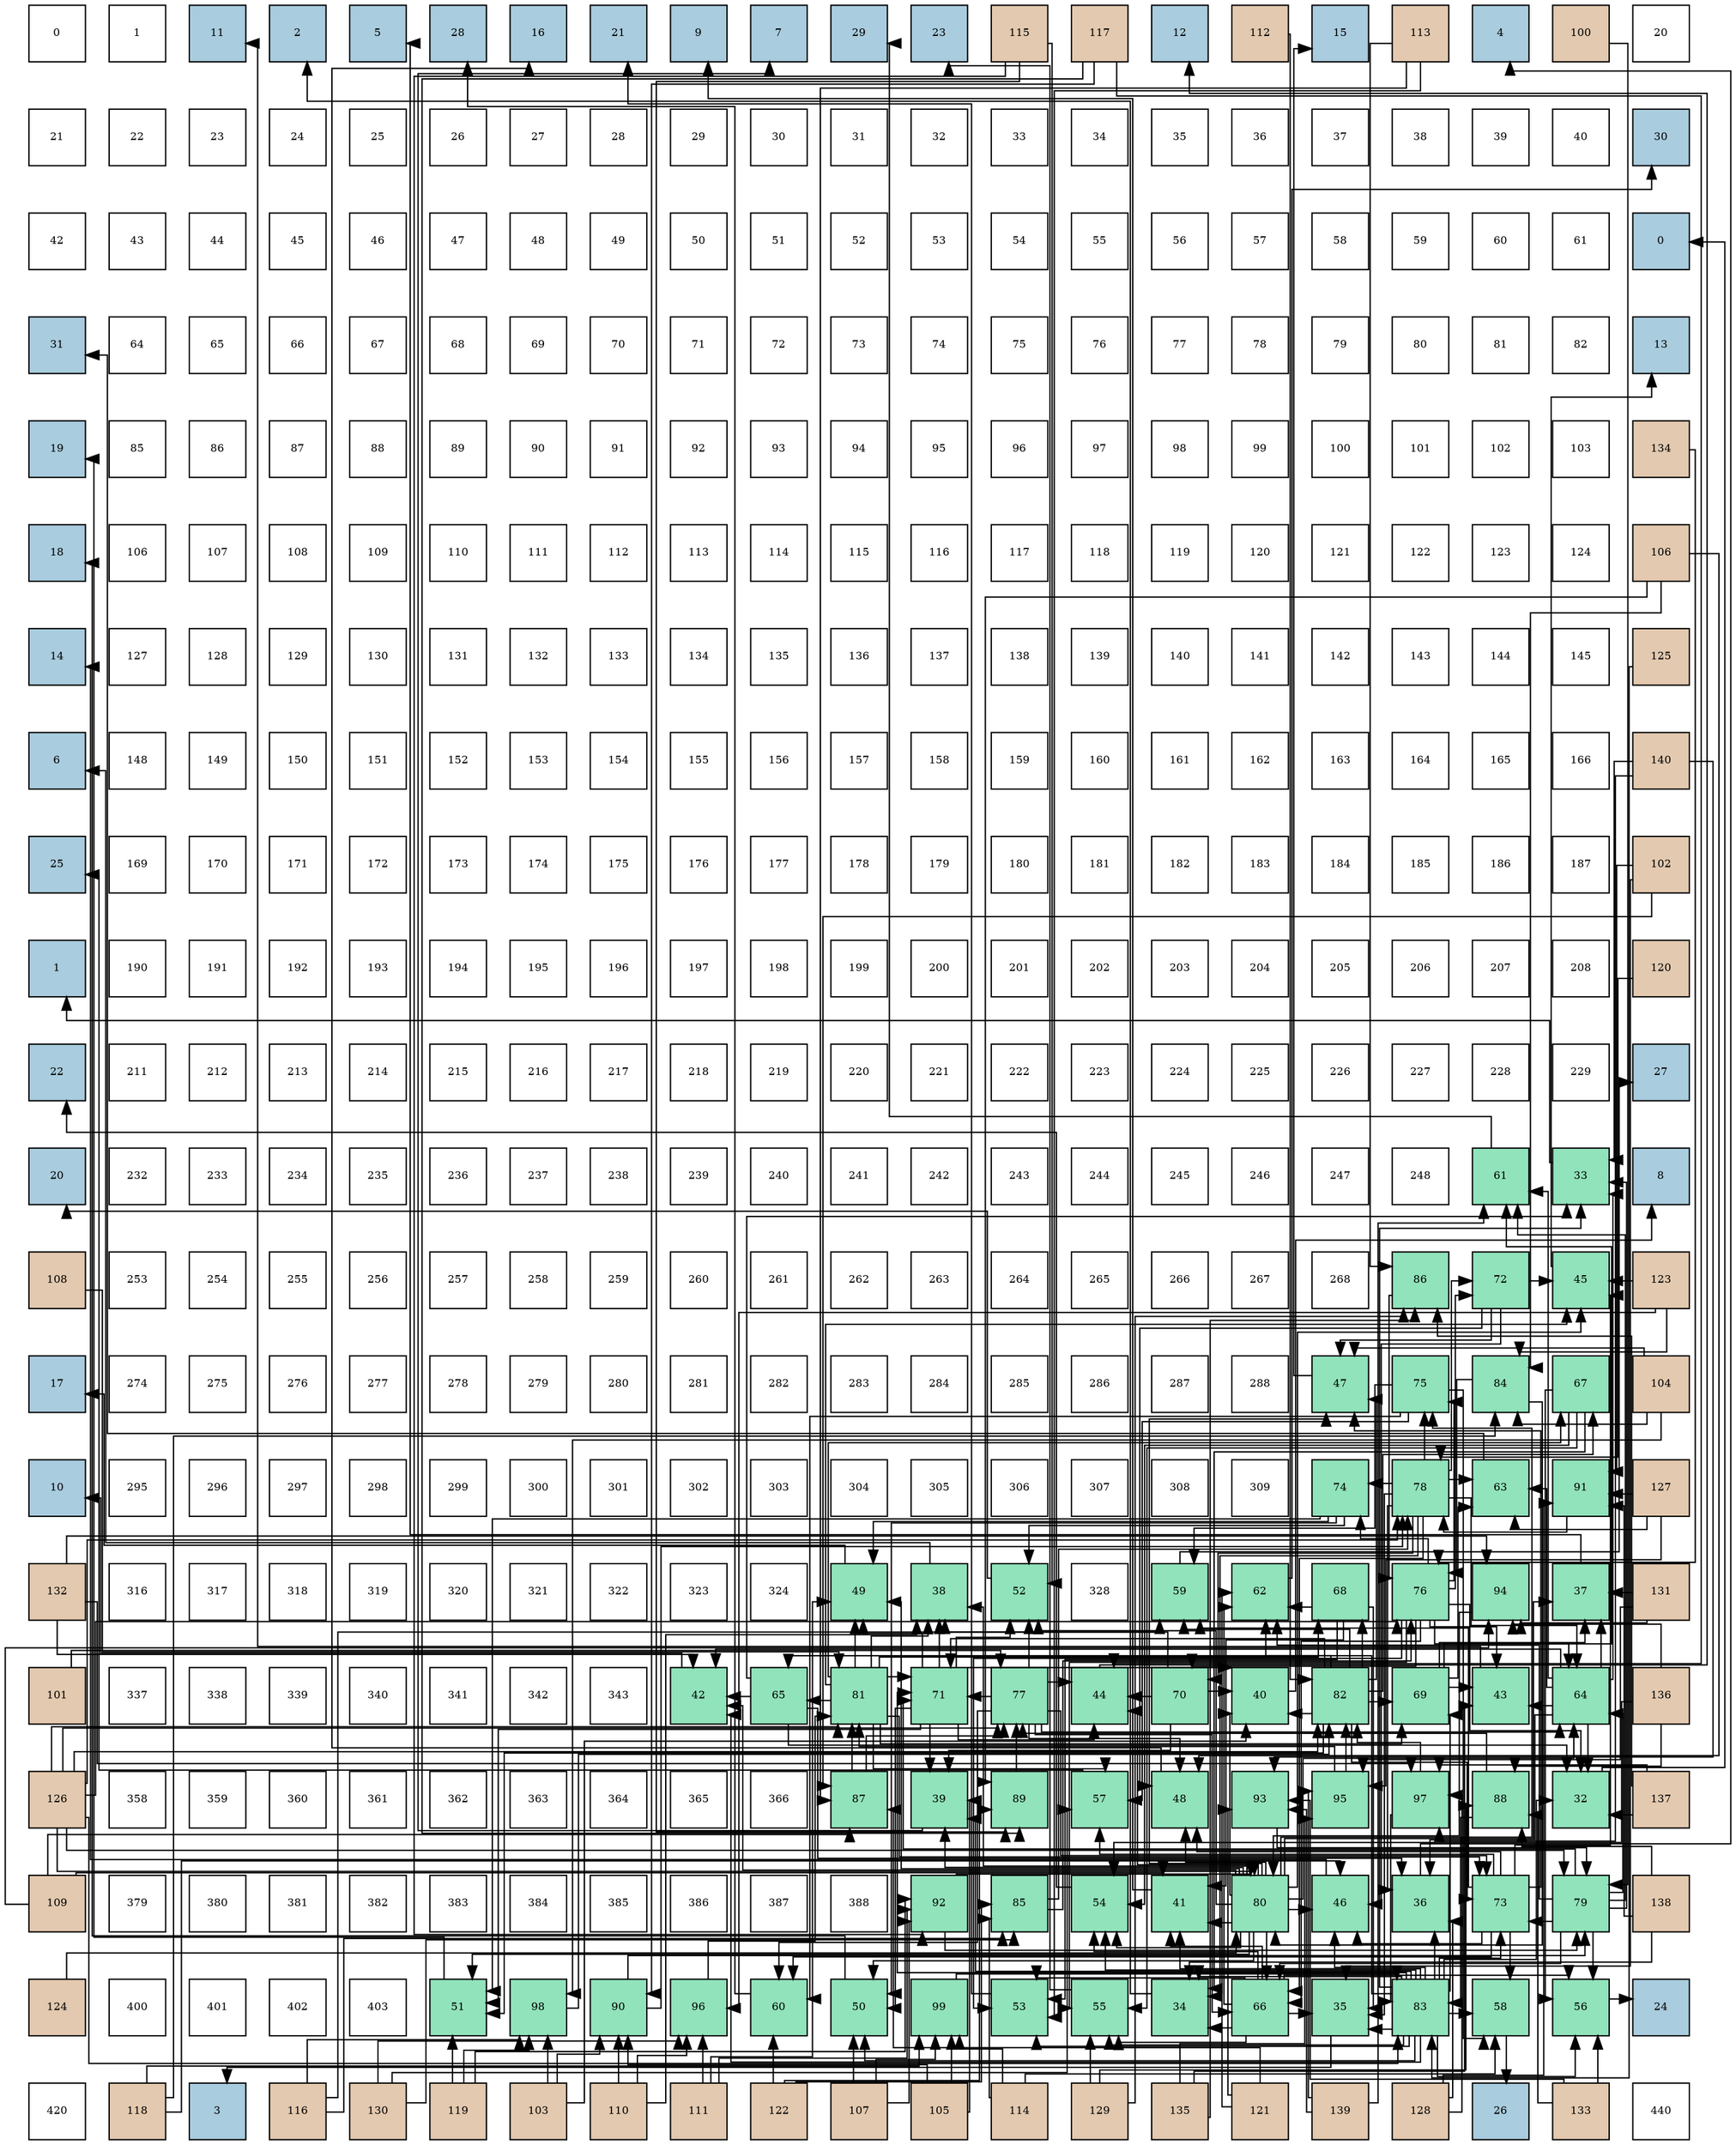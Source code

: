 digraph layout{
 rankdir=TB;
 splines=ortho;
 node [style=filled shape=square fixedsize=true width=0.6];
0[label="0", fontsize=8, fillcolor="#ffffff"];
1[label="1", fontsize=8, fillcolor="#ffffff"];
2[label="11", fontsize=8, fillcolor="#a9ccde"];
3[label="2", fontsize=8, fillcolor="#a9ccde"];
4[label="5", fontsize=8, fillcolor="#a9ccde"];
5[label="28", fontsize=8, fillcolor="#a9ccde"];
6[label="16", fontsize=8, fillcolor="#a9ccde"];
7[label="21", fontsize=8, fillcolor="#a9ccde"];
8[label="9", fontsize=8, fillcolor="#a9ccde"];
9[label="7", fontsize=8, fillcolor="#a9ccde"];
10[label="29", fontsize=8, fillcolor="#a9ccde"];
11[label="23", fontsize=8, fillcolor="#a9ccde"];
12[label="115", fontsize=8, fillcolor="#e3c9af"];
13[label="117", fontsize=8, fillcolor="#e3c9af"];
14[label="12", fontsize=8, fillcolor="#a9ccde"];
15[label="112", fontsize=8, fillcolor="#e3c9af"];
16[label="15", fontsize=8, fillcolor="#a9ccde"];
17[label="113", fontsize=8, fillcolor="#e3c9af"];
18[label="4", fontsize=8, fillcolor="#a9ccde"];
19[label="100", fontsize=8, fillcolor="#e3c9af"];
20[label="20", fontsize=8, fillcolor="#ffffff"];
21[label="21", fontsize=8, fillcolor="#ffffff"];
22[label="22", fontsize=8, fillcolor="#ffffff"];
23[label="23", fontsize=8, fillcolor="#ffffff"];
24[label="24", fontsize=8, fillcolor="#ffffff"];
25[label="25", fontsize=8, fillcolor="#ffffff"];
26[label="26", fontsize=8, fillcolor="#ffffff"];
27[label="27", fontsize=8, fillcolor="#ffffff"];
28[label="28", fontsize=8, fillcolor="#ffffff"];
29[label="29", fontsize=8, fillcolor="#ffffff"];
30[label="30", fontsize=8, fillcolor="#ffffff"];
31[label="31", fontsize=8, fillcolor="#ffffff"];
32[label="32", fontsize=8, fillcolor="#ffffff"];
33[label="33", fontsize=8, fillcolor="#ffffff"];
34[label="34", fontsize=8, fillcolor="#ffffff"];
35[label="35", fontsize=8, fillcolor="#ffffff"];
36[label="36", fontsize=8, fillcolor="#ffffff"];
37[label="37", fontsize=8, fillcolor="#ffffff"];
38[label="38", fontsize=8, fillcolor="#ffffff"];
39[label="39", fontsize=8, fillcolor="#ffffff"];
40[label="40", fontsize=8, fillcolor="#ffffff"];
41[label="30", fontsize=8, fillcolor="#a9ccde"];
42[label="42", fontsize=8, fillcolor="#ffffff"];
43[label="43", fontsize=8, fillcolor="#ffffff"];
44[label="44", fontsize=8, fillcolor="#ffffff"];
45[label="45", fontsize=8, fillcolor="#ffffff"];
46[label="46", fontsize=8, fillcolor="#ffffff"];
47[label="47", fontsize=8, fillcolor="#ffffff"];
48[label="48", fontsize=8, fillcolor="#ffffff"];
49[label="49", fontsize=8, fillcolor="#ffffff"];
50[label="50", fontsize=8, fillcolor="#ffffff"];
51[label="51", fontsize=8, fillcolor="#ffffff"];
52[label="52", fontsize=8, fillcolor="#ffffff"];
53[label="53", fontsize=8, fillcolor="#ffffff"];
54[label="54", fontsize=8, fillcolor="#ffffff"];
55[label="55", fontsize=8, fillcolor="#ffffff"];
56[label="56", fontsize=8, fillcolor="#ffffff"];
57[label="57", fontsize=8, fillcolor="#ffffff"];
58[label="58", fontsize=8, fillcolor="#ffffff"];
59[label="59", fontsize=8, fillcolor="#ffffff"];
60[label="60", fontsize=8, fillcolor="#ffffff"];
61[label="61", fontsize=8, fillcolor="#ffffff"];
62[label="0", fontsize=8, fillcolor="#a9ccde"];
63[label="31", fontsize=8, fillcolor="#a9ccde"];
64[label="64", fontsize=8, fillcolor="#ffffff"];
65[label="65", fontsize=8, fillcolor="#ffffff"];
66[label="66", fontsize=8, fillcolor="#ffffff"];
67[label="67", fontsize=8, fillcolor="#ffffff"];
68[label="68", fontsize=8, fillcolor="#ffffff"];
69[label="69", fontsize=8, fillcolor="#ffffff"];
70[label="70", fontsize=8, fillcolor="#ffffff"];
71[label="71", fontsize=8, fillcolor="#ffffff"];
72[label="72", fontsize=8, fillcolor="#ffffff"];
73[label="73", fontsize=8, fillcolor="#ffffff"];
74[label="74", fontsize=8, fillcolor="#ffffff"];
75[label="75", fontsize=8, fillcolor="#ffffff"];
76[label="76", fontsize=8, fillcolor="#ffffff"];
77[label="77", fontsize=8, fillcolor="#ffffff"];
78[label="78", fontsize=8, fillcolor="#ffffff"];
79[label="79", fontsize=8, fillcolor="#ffffff"];
80[label="80", fontsize=8, fillcolor="#ffffff"];
81[label="81", fontsize=8, fillcolor="#ffffff"];
82[label="82", fontsize=8, fillcolor="#ffffff"];
83[label="13", fontsize=8, fillcolor="#a9ccde"];
84[label="19", fontsize=8, fillcolor="#a9ccde"];
85[label="85", fontsize=8, fillcolor="#ffffff"];
86[label="86", fontsize=8, fillcolor="#ffffff"];
87[label="87", fontsize=8, fillcolor="#ffffff"];
88[label="88", fontsize=8, fillcolor="#ffffff"];
89[label="89", fontsize=8, fillcolor="#ffffff"];
90[label="90", fontsize=8, fillcolor="#ffffff"];
91[label="91", fontsize=8, fillcolor="#ffffff"];
92[label="92", fontsize=8, fillcolor="#ffffff"];
93[label="93", fontsize=8, fillcolor="#ffffff"];
94[label="94", fontsize=8, fillcolor="#ffffff"];
95[label="95", fontsize=8, fillcolor="#ffffff"];
96[label="96", fontsize=8, fillcolor="#ffffff"];
97[label="97", fontsize=8, fillcolor="#ffffff"];
98[label="98", fontsize=8, fillcolor="#ffffff"];
99[label="99", fontsize=8, fillcolor="#ffffff"];
100[label="100", fontsize=8, fillcolor="#ffffff"];
101[label="101", fontsize=8, fillcolor="#ffffff"];
102[label="102", fontsize=8, fillcolor="#ffffff"];
103[label="103", fontsize=8, fillcolor="#ffffff"];
104[label="134", fontsize=8, fillcolor="#e3c9af"];
105[label="18", fontsize=8, fillcolor="#a9ccde"];
106[label="106", fontsize=8, fillcolor="#ffffff"];
107[label="107", fontsize=8, fillcolor="#ffffff"];
108[label="108", fontsize=8, fillcolor="#ffffff"];
109[label="109", fontsize=8, fillcolor="#ffffff"];
110[label="110", fontsize=8, fillcolor="#ffffff"];
111[label="111", fontsize=8, fillcolor="#ffffff"];
112[label="112", fontsize=8, fillcolor="#ffffff"];
113[label="113", fontsize=8, fillcolor="#ffffff"];
114[label="114", fontsize=8, fillcolor="#ffffff"];
115[label="115", fontsize=8, fillcolor="#ffffff"];
116[label="116", fontsize=8, fillcolor="#ffffff"];
117[label="117", fontsize=8, fillcolor="#ffffff"];
118[label="118", fontsize=8, fillcolor="#ffffff"];
119[label="119", fontsize=8, fillcolor="#ffffff"];
120[label="120", fontsize=8, fillcolor="#ffffff"];
121[label="121", fontsize=8, fillcolor="#ffffff"];
122[label="122", fontsize=8, fillcolor="#ffffff"];
123[label="123", fontsize=8, fillcolor="#ffffff"];
124[label="124", fontsize=8, fillcolor="#ffffff"];
125[label="106", fontsize=8, fillcolor="#e3c9af"];
126[label="14", fontsize=8, fillcolor="#a9ccde"];
127[label="127", fontsize=8, fillcolor="#ffffff"];
128[label="128", fontsize=8, fillcolor="#ffffff"];
129[label="129", fontsize=8, fillcolor="#ffffff"];
130[label="130", fontsize=8, fillcolor="#ffffff"];
131[label="131", fontsize=8, fillcolor="#ffffff"];
132[label="132", fontsize=8, fillcolor="#ffffff"];
133[label="133", fontsize=8, fillcolor="#ffffff"];
134[label="134", fontsize=8, fillcolor="#ffffff"];
135[label="135", fontsize=8, fillcolor="#ffffff"];
136[label="136", fontsize=8, fillcolor="#ffffff"];
137[label="137", fontsize=8, fillcolor="#ffffff"];
138[label="138", fontsize=8, fillcolor="#ffffff"];
139[label="139", fontsize=8, fillcolor="#ffffff"];
140[label="140", fontsize=8, fillcolor="#ffffff"];
141[label="141", fontsize=8, fillcolor="#ffffff"];
142[label="142", fontsize=8, fillcolor="#ffffff"];
143[label="143", fontsize=8, fillcolor="#ffffff"];
144[label="144", fontsize=8, fillcolor="#ffffff"];
145[label="145", fontsize=8, fillcolor="#ffffff"];
146[label="125", fontsize=8, fillcolor="#e3c9af"];
147[label="6", fontsize=8, fillcolor="#a9ccde"];
148[label="148", fontsize=8, fillcolor="#ffffff"];
149[label="149", fontsize=8, fillcolor="#ffffff"];
150[label="150", fontsize=8, fillcolor="#ffffff"];
151[label="151", fontsize=8, fillcolor="#ffffff"];
152[label="152", fontsize=8, fillcolor="#ffffff"];
153[label="153", fontsize=8, fillcolor="#ffffff"];
154[label="154", fontsize=8, fillcolor="#ffffff"];
155[label="155", fontsize=8, fillcolor="#ffffff"];
156[label="156", fontsize=8, fillcolor="#ffffff"];
157[label="157", fontsize=8, fillcolor="#ffffff"];
158[label="158", fontsize=8, fillcolor="#ffffff"];
159[label="159", fontsize=8, fillcolor="#ffffff"];
160[label="160", fontsize=8, fillcolor="#ffffff"];
161[label="161", fontsize=8, fillcolor="#ffffff"];
162[label="162", fontsize=8, fillcolor="#ffffff"];
163[label="163", fontsize=8, fillcolor="#ffffff"];
164[label="164", fontsize=8, fillcolor="#ffffff"];
165[label="165", fontsize=8, fillcolor="#ffffff"];
166[label="166", fontsize=8, fillcolor="#ffffff"];
167[label="140", fontsize=8, fillcolor="#e3c9af"];
168[label="25", fontsize=8, fillcolor="#a9ccde"];
169[label="169", fontsize=8, fillcolor="#ffffff"];
170[label="170", fontsize=8, fillcolor="#ffffff"];
171[label="171", fontsize=8, fillcolor="#ffffff"];
172[label="172", fontsize=8, fillcolor="#ffffff"];
173[label="173", fontsize=8, fillcolor="#ffffff"];
174[label="174", fontsize=8, fillcolor="#ffffff"];
175[label="175", fontsize=8, fillcolor="#ffffff"];
176[label="176", fontsize=8, fillcolor="#ffffff"];
177[label="177", fontsize=8, fillcolor="#ffffff"];
178[label="178", fontsize=8, fillcolor="#ffffff"];
179[label="179", fontsize=8, fillcolor="#ffffff"];
180[label="180", fontsize=8, fillcolor="#ffffff"];
181[label="181", fontsize=8, fillcolor="#ffffff"];
182[label="182", fontsize=8, fillcolor="#ffffff"];
183[label="183", fontsize=8, fillcolor="#ffffff"];
184[label="184", fontsize=8, fillcolor="#ffffff"];
185[label="185", fontsize=8, fillcolor="#ffffff"];
186[label="186", fontsize=8, fillcolor="#ffffff"];
187[label="187", fontsize=8, fillcolor="#ffffff"];
188[label="102", fontsize=8, fillcolor="#e3c9af"];
189[label="1", fontsize=8, fillcolor="#a9ccde"];
190[label="190", fontsize=8, fillcolor="#ffffff"];
191[label="191", fontsize=8, fillcolor="#ffffff"];
192[label="192", fontsize=8, fillcolor="#ffffff"];
193[label="193", fontsize=8, fillcolor="#ffffff"];
194[label="194", fontsize=8, fillcolor="#ffffff"];
195[label="195", fontsize=8, fillcolor="#ffffff"];
196[label="196", fontsize=8, fillcolor="#ffffff"];
197[label="197", fontsize=8, fillcolor="#ffffff"];
198[label="198", fontsize=8, fillcolor="#ffffff"];
199[label="199", fontsize=8, fillcolor="#ffffff"];
200[label="200", fontsize=8, fillcolor="#ffffff"];
201[label="201", fontsize=8, fillcolor="#ffffff"];
202[label="202", fontsize=8, fillcolor="#ffffff"];
203[label="203", fontsize=8, fillcolor="#ffffff"];
204[label="204", fontsize=8, fillcolor="#ffffff"];
205[label="205", fontsize=8, fillcolor="#ffffff"];
206[label="206", fontsize=8, fillcolor="#ffffff"];
207[label="207", fontsize=8, fillcolor="#ffffff"];
208[label="208", fontsize=8, fillcolor="#ffffff"];
209[label="120", fontsize=8, fillcolor="#e3c9af"];
210[label="22", fontsize=8, fillcolor="#a9ccde"];
211[label="211", fontsize=8, fillcolor="#ffffff"];
212[label="212", fontsize=8, fillcolor="#ffffff"];
213[label="213", fontsize=8, fillcolor="#ffffff"];
214[label="214", fontsize=8, fillcolor="#ffffff"];
215[label="215", fontsize=8, fillcolor="#ffffff"];
216[label="216", fontsize=8, fillcolor="#ffffff"];
217[label="217", fontsize=8, fillcolor="#ffffff"];
218[label="218", fontsize=8, fillcolor="#ffffff"];
219[label="219", fontsize=8, fillcolor="#ffffff"];
220[label="220", fontsize=8, fillcolor="#ffffff"];
221[label="221", fontsize=8, fillcolor="#ffffff"];
222[label="222", fontsize=8, fillcolor="#ffffff"];
223[label="223", fontsize=8, fillcolor="#ffffff"];
224[label="224", fontsize=8, fillcolor="#ffffff"];
225[label="225", fontsize=8, fillcolor="#ffffff"];
226[label="226", fontsize=8, fillcolor="#ffffff"];
227[label="227", fontsize=8, fillcolor="#ffffff"];
228[label="228", fontsize=8, fillcolor="#ffffff"];
229[label="229", fontsize=8, fillcolor="#ffffff"];
230[label="27", fontsize=8, fillcolor="#a9ccde"];
231[label="20", fontsize=8, fillcolor="#a9ccde"];
232[label="232", fontsize=8, fillcolor="#ffffff"];
233[label="233", fontsize=8, fillcolor="#ffffff"];
234[label="234", fontsize=8, fillcolor="#ffffff"];
235[label="235", fontsize=8, fillcolor="#ffffff"];
236[label="236", fontsize=8, fillcolor="#ffffff"];
237[label="237", fontsize=8, fillcolor="#ffffff"];
238[label="238", fontsize=8, fillcolor="#ffffff"];
239[label="239", fontsize=8, fillcolor="#ffffff"];
240[label="240", fontsize=8, fillcolor="#ffffff"];
241[label="241", fontsize=8, fillcolor="#ffffff"];
242[label="242", fontsize=8, fillcolor="#ffffff"];
243[label="243", fontsize=8, fillcolor="#ffffff"];
244[label="244", fontsize=8, fillcolor="#ffffff"];
245[label="245", fontsize=8, fillcolor="#ffffff"];
246[label="246", fontsize=8, fillcolor="#ffffff"];
247[label="247", fontsize=8, fillcolor="#ffffff"];
248[label="248", fontsize=8, fillcolor="#ffffff"];
249[label="61", fontsize=8, fillcolor="#91e3bb"];
250[label="33", fontsize=8, fillcolor="#91e3bb"];
251[label="8", fontsize=8, fillcolor="#a9ccde"];
252[label="108", fontsize=8, fillcolor="#e3c9af"];
253[label="253", fontsize=8, fillcolor="#ffffff"];
254[label="254", fontsize=8, fillcolor="#ffffff"];
255[label="255", fontsize=8, fillcolor="#ffffff"];
256[label="256", fontsize=8, fillcolor="#ffffff"];
257[label="257", fontsize=8, fillcolor="#ffffff"];
258[label="258", fontsize=8, fillcolor="#ffffff"];
259[label="259", fontsize=8, fillcolor="#ffffff"];
260[label="260", fontsize=8, fillcolor="#ffffff"];
261[label="261", fontsize=8, fillcolor="#ffffff"];
262[label="262", fontsize=8, fillcolor="#ffffff"];
263[label="263", fontsize=8, fillcolor="#ffffff"];
264[label="264", fontsize=8, fillcolor="#ffffff"];
265[label="265", fontsize=8, fillcolor="#ffffff"];
266[label="266", fontsize=8, fillcolor="#ffffff"];
267[label="267", fontsize=8, fillcolor="#ffffff"];
268[label="268", fontsize=8, fillcolor="#ffffff"];
269[label="86", fontsize=8, fillcolor="#91e3bb"];
270[label="72", fontsize=8, fillcolor="#91e3bb"];
271[label="45", fontsize=8, fillcolor="#91e3bb"];
272[label="123", fontsize=8, fillcolor="#e3c9af"];
273[label="17", fontsize=8, fillcolor="#a9ccde"];
274[label="274", fontsize=8, fillcolor="#ffffff"];
275[label="275", fontsize=8, fillcolor="#ffffff"];
276[label="276", fontsize=8, fillcolor="#ffffff"];
277[label="277", fontsize=8, fillcolor="#ffffff"];
278[label="278", fontsize=8, fillcolor="#ffffff"];
279[label="279", fontsize=8, fillcolor="#ffffff"];
280[label="280", fontsize=8, fillcolor="#ffffff"];
281[label="281", fontsize=8, fillcolor="#ffffff"];
282[label="282", fontsize=8, fillcolor="#ffffff"];
283[label="283", fontsize=8, fillcolor="#ffffff"];
284[label="284", fontsize=8, fillcolor="#ffffff"];
285[label="285", fontsize=8, fillcolor="#ffffff"];
286[label="286", fontsize=8, fillcolor="#ffffff"];
287[label="287", fontsize=8, fillcolor="#ffffff"];
288[label="288", fontsize=8, fillcolor="#ffffff"];
289[label="47", fontsize=8, fillcolor="#91e3bb"];
290[label="75", fontsize=8, fillcolor="#91e3bb"];
291[label="84", fontsize=8, fillcolor="#91e3bb"];
292[label="67", fontsize=8, fillcolor="#91e3bb"];
293[label="104", fontsize=8, fillcolor="#e3c9af"];
294[label="10", fontsize=8, fillcolor="#a9ccde"];
295[label="295", fontsize=8, fillcolor="#ffffff"];
296[label="296", fontsize=8, fillcolor="#ffffff"];
297[label="297", fontsize=8, fillcolor="#ffffff"];
298[label="298", fontsize=8, fillcolor="#ffffff"];
299[label="299", fontsize=8, fillcolor="#ffffff"];
300[label="300", fontsize=8, fillcolor="#ffffff"];
301[label="301", fontsize=8, fillcolor="#ffffff"];
302[label="302", fontsize=8, fillcolor="#ffffff"];
303[label="303", fontsize=8, fillcolor="#ffffff"];
304[label="304", fontsize=8, fillcolor="#ffffff"];
305[label="305", fontsize=8, fillcolor="#ffffff"];
306[label="306", fontsize=8, fillcolor="#ffffff"];
307[label="307", fontsize=8, fillcolor="#ffffff"];
308[label="308", fontsize=8, fillcolor="#ffffff"];
309[label="309", fontsize=8, fillcolor="#ffffff"];
310[label="74", fontsize=8, fillcolor="#91e3bb"];
311[label="78", fontsize=8, fillcolor="#91e3bb"];
312[label="63", fontsize=8, fillcolor="#91e3bb"];
313[label="91", fontsize=8, fillcolor="#91e3bb"];
314[label="127", fontsize=8, fillcolor="#e3c9af"];
315[label="132", fontsize=8, fillcolor="#e3c9af"];
316[label="316", fontsize=8, fillcolor="#ffffff"];
317[label="317", fontsize=8, fillcolor="#ffffff"];
318[label="318", fontsize=8, fillcolor="#ffffff"];
319[label="319", fontsize=8, fillcolor="#ffffff"];
320[label="320", fontsize=8, fillcolor="#ffffff"];
321[label="321", fontsize=8, fillcolor="#ffffff"];
322[label="322", fontsize=8, fillcolor="#ffffff"];
323[label="323", fontsize=8, fillcolor="#ffffff"];
324[label="324", fontsize=8, fillcolor="#ffffff"];
325[label="49", fontsize=8, fillcolor="#91e3bb"];
326[label="38", fontsize=8, fillcolor="#91e3bb"];
327[label="52", fontsize=8, fillcolor="#91e3bb"];
328[label="328", fontsize=8, fillcolor="#ffffff"];
329[label="59", fontsize=8, fillcolor="#91e3bb"];
330[label="62", fontsize=8, fillcolor="#91e3bb"];
331[label="68", fontsize=8, fillcolor="#91e3bb"];
332[label="76", fontsize=8, fillcolor="#91e3bb"];
333[label="94", fontsize=8, fillcolor="#91e3bb"];
334[label="37", fontsize=8, fillcolor="#91e3bb"];
335[label="131", fontsize=8, fillcolor="#e3c9af"];
336[label="101", fontsize=8, fillcolor="#e3c9af"];
337[label="337", fontsize=8, fillcolor="#ffffff"];
338[label="338", fontsize=8, fillcolor="#ffffff"];
339[label="339", fontsize=8, fillcolor="#ffffff"];
340[label="340", fontsize=8, fillcolor="#ffffff"];
341[label="341", fontsize=8, fillcolor="#ffffff"];
342[label="342", fontsize=8, fillcolor="#ffffff"];
343[label="343", fontsize=8, fillcolor="#ffffff"];
344[label="42", fontsize=8, fillcolor="#91e3bb"];
345[label="65", fontsize=8, fillcolor="#91e3bb"];
346[label="81", fontsize=8, fillcolor="#91e3bb"];
347[label="71", fontsize=8, fillcolor="#91e3bb"];
348[label="77", fontsize=8, fillcolor="#91e3bb"];
349[label="44", fontsize=8, fillcolor="#91e3bb"];
350[label="70", fontsize=8, fillcolor="#91e3bb"];
351[label="40", fontsize=8, fillcolor="#91e3bb"];
352[label="82", fontsize=8, fillcolor="#91e3bb"];
353[label="69", fontsize=8, fillcolor="#91e3bb"];
354[label="43", fontsize=8, fillcolor="#91e3bb"];
355[label="64", fontsize=8, fillcolor="#91e3bb"];
356[label="136", fontsize=8, fillcolor="#e3c9af"];
357[label="126", fontsize=8, fillcolor="#e3c9af"];
358[label="358", fontsize=8, fillcolor="#ffffff"];
359[label="359", fontsize=8, fillcolor="#ffffff"];
360[label="360", fontsize=8, fillcolor="#ffffff"];
361[label="361", fontsize=8, fillcolor="#ffffff"];
362[label="362", fontsize=8, fillcolor="#ffffff"];
363[label="363", fontsize=8, fillcolor="#ffffff"];
364[label="364", fontsize=8, fillcolor="#ffffff"];
365[label="365", fontsize=8, fillcolor="#ffffff"];
366[label="366", fontsize=8, fillcolor="#ffffff"];
367[label="87", fontsize=8, fillcolor="#91e3bb"];
368[label="39", fontsize=8, fillcolor="#91e3bb"];
369[label="89", fontsize=8, fillcolor="#91e3bb"];
370[label="57", fontsize=8, fillcolor="#91e3bb"];
371[label="48", fontsize=8, fillcolor="#91e3bb"];
372[label="93", fontsize=8, fillcolor="#91e3bb"];
373[label="95", fontsize=8, fillcolor="#91e3bb"];
374[label="97", fontsize=8, fillcolor="#91e3bb"];
375[label="88", fontsize=8, fillcolor="#91e3bb"];
376[label="32", fontsize=8, fillcolor="#91e3bb"];
377[label="137", fontsize=8, fillcolor="#e3c9af"];
378[label="109", fontsize=8, fillcolor="#e3c9af"];
379[label="379", fontsize=8, fillcolor="#ffffff"];
380[label="380", fontsize=8, fillcolor="#ffffff"];
381[label="381", fontsize=8, fillcolor="#ffffff"];
382[label="382", fontsize=8, fillcolor="#ffffff"];
383[label="383", fontsize=8, fillcolor="#ffffff"];
384[label="384", fontsize=8, fillcolor="#ffffff"];
385[label="385", fontsize=8, fillcolor="#ffffff"];
386[label="386", fontsize=8, fillcolor="#ffffff"];
387[label="387", fontsize=8, fillcolor="#ffffff"];
388[label="388", fontsize=8, fillcolor="#ffffff"];
389[label="92", fontsize=8, fillcolor="#91e3bb"];
390[label="85", fontsize=8, fillcolor="#91e3bb"];
391[label="54", fontsize=8, fillcolor="#91e3bb"];
392[label="41", fontsize=8, fillcolor="#91e3bb"];
393[label="80", fontsize=8, fillcolor="#91e3bb"];
394[label="46", fontsize=8, fillcolor="#91e3bb"];
395[label="36", fontsize=8, fillcolor="#91e3bb"];
396[label="73", fontsize=8, fillcolor="#91e3bb"];
397[label="79", fontsize=8, fillcolor="#91e3bb"];
398[label="138", fontsize=8, fillcolor="#e3c9af"];
399[label="124", fontsize=8, fillcolor="#e3c9af"];
400[label="400", fontsize=8, fillcolor="#ffffff"];
401[label="401", fontsize=8, fillcolor="#ffffff"];
402[label="402", fontsize=8, fillcolor="#ffffff"];
403[label="403", fontsize=8, fillcolor="#ffffff"];
404[label="51", fontsize=8, fillcolor="#91e3bb"];
405[label="98", fontsize=8, fillcolor="#91e3bb"];
406[label="90", fontsize=8, fillcolor="#91e3bb"];
407[label="96", fontsize=8, fillcolor="#91e3bb"];
408[label="60", fontsize=8, fillcolor="#91e3bb"];
409[label="50", fontsize=8, fillcolor="#91e3bb"];
410[label="99", fontsize=8, fillcolor="#91e3bb"];
411[label="53", fontsize=8, fillcolor="#91e3bb"];
412[label="55", fontsize=8, fillcolor="#91e3bb"];
413[label="34", fontsize=8, fillcolor="#91e3bb"];
414[label="66", fontsize=8, fillcolor="#91e3bb"];
415[label="35", fontsize=8, fillcolor="#91e3bb"];
416[label="83", fontsize=8, fillcolor="#91e3bb"];
417[label="58", fontsize=8, fillcolor="#91e3bb"];
418[label="56", fontsize=8, fillcolor="#91e3bb"];
419[label="24", fontsize=8, fillcolor="#a9ccde"];
420[label="420", fontsize=8, fillcolor="#ffffff"];
421[label="118", fontsize=8, fillcolor="#e3c9af"];
422[label="3", fontsize=8, fillcolor="#a9ccde"];
423[label="116", fontsize=8, fillcolor="#e3c9af"];
424[label="130", fontsize=8, fillcolor="#e3c9af"];
425[label="119", fontsize=8, fillcolor="#e3c9af"];
426[label="103", fontsize=8, fillcolor="#e3c9af"];
427[label="110", fontsize=8, fillcolor="#e3c9af"];
428[label="111", fontsize=8, fillcolor="#e3c9af"];
429[label="122", fontsize=8, fillcolor="#e3c9af"];
430[label="107", fontsize=8, fillcolor="#e3c9af"];
431[label="105", fontsize=8, fillcolor="#e3c9af"];
432[label="114", fontsize=8, fillcolor="#e3c9af"];
433[label="129", fontsize=8, fillcolor="#e3c9af"];
434[label="135", fontsize=8, fillcolor="#e3c9af"];
435[label="121", fontsize=8, fillcolor="#e3c9af"];
436[label="139", fontsize=8, fillcolor="#e3c9af"];
437[label="128", fontsize=8, fillcolor="#e3c9af"];
438[label="26", fontsize=8, fillcolor="#a9ccde"];
439[label="133", fontsize=8, fillcolor="#e3c9af"];
440[label="440", fontsize=8, fillcolor="#ffffff"];
edge [constraint=false, style=vis];376 -> 62;
250 -> 189;
413 -> 3;
415 -> 422;
395 -> 18;
334 -> 4;
326 -> 147;
368 -> 9;
351 -> 251;
392 -> 8;
344 -> 294;
354 -> 2;
349 -> 14;
271 -> 83;
394 -> 126;
289 -> 16;
371 -> 6;
325 -> 273;
409 -> 105;
404 -> 84;
327 -> 231;
411 -> 7;
391 -> 210;
412 -> 11;
418 -> 419;
370 -> 168;
417 -> 438;
329 -> 230;
408 -> 5;
249 -> 10;
330 -> 41;
312 -> 63;
355 -> 376;
355 -> 250;
355 -> 395;
355 -> 334;
355 -> 344;
355 -> 354;
355 -> 249;
355 -> 312;
345 -> 376;
345 -> 250;
345 -> 395;
345 -> 344;
414 -> 413;
414 -> 415;
414 -> 392;
414 -> 411;
414 -> 391;
414 -> 412;
414 -> 418;
414 -> 330;
292 -> 413;
292 -> 391;
292 -> 412;
292 -> 418;
331 -> 415;
331 -> 392;
331 -> 411;
331 -> 330;
353 -> 334;
353 -> 354;
353 -> 249;
353 -> 312;
350 -> 326;
350 -> 368;
350 -> 351;
350 -> 349;
347 -> 326;
347 -> 368;
347 -> 351;
347 -> 349;
347 -> 325;
347 -> 409;
347 -> 404;
347 -> 327;
270 -> 271;
270 -> 394;
270 -> 289;
270 -> 371;
396 -> 271;
396 -> 394;
396 -> 289;
396 -> 371;
396 -> 370;
396 -> 417;
396 -> 329;
396 -> 408;
310 -> 325;
310 -> 409;
310 -> 404;
310 -> 327;
290 -> 370;
290 -> 417;
290 -> 329;
290 -> 408;
332 -> 376;
332 -> 354;
332 -> 411;
332 -> 412;
332 -> 355;
332 -> 414;
332 -> 350;
332 -> 270;
332 -> 310;
332 -> 290;
348 -> 349;
348 -> 371;
348 -> 327;
348 -> 408;
348 -> 355;
348 -> 414;
348 -> 347;
348 -> 396;
311 -> 413;
311 -> 415;
311 -> 395;
311 -> 312;
311 -> 355;
311 -> 414;
311 -> 350;
311 -> 270;
311 -> 310;
311 -> 290;
397 -> 250;
397 -> 418;
397 -> 249;
397 -> 330;
397 -> 355;
397 -> 414;
397 -> 347;
397 -> 396;
393 -> 334;
393 -> 326;
393 -> 368;
393 -> 351;
393 -> 392;
393 -> 344;
393 -> 349;
393 -> 271;
393 -> 394;
393 -> 289;
393 -> 371;
393 -> 325;
393 -> 409;
393 -> 404;
393 -> 327;
393 -> 391;
393 -> 355;
393 -> 414;
393 -> 290;
346 -> 326;
346 -> 271;
346 -> 325;
346 -> 370;
346 -> 345;
346 -> 292;
346 -> 331;
346 -> 353;
346 -> 347;
346 -> 396;
352 -> 351;
352 -> 289;
352 -> 404;
352 -> 329;
352 -> 345;
352 -> 292;
352 -> 331;
352 -> 353;
352 -> 347;
352 -> 396;
416 -> 376;
416 -> 250;
416 -> 413;
416 -> 415;
416 -> 395;
416 -> 368;
416 -> 392;
416 -> 344;
416 -> 394;
416 -> 409;
416 -> 411;
416 -> 391;
416 -> 412;
416 -> 418;
416 -> 417;
416 -> 330;
416 -> 353;
416 -> 347;
416 -> 396;
291 -> 332;
291 -> 393;
390 -> 332;
390 -> 311;
269 -> 332;
367 -> 348;
367 -> 346;
375 -> 348;
375 -> 416;
369 -> 348;
406 -> 311;
406 -> 397;
313 -> 311;
389 -> 397;
389 -> 393;
372 -> 397;
333 -> 393;
373 -> 346;
373 -> 352;
407 -> 346;
374 -> 352;
374 -> 416;
405 -> 352;
410 -> 416;
19 -> 397;
336 -> 348;
188 -> 415;
188 -> 367;
188 -> 313;
426 -> 351;
426 -> 406;
426 -> 405;
293 -> 289;
293 -> 291;
293 -> 405;
431 -> 368;
431 -> 406;
431 -> 410;
125 -> 371;
125 -> 291;
125 -> 369;
430 -> 409;
430 -> 389;
430 -> 410;
252 -> 346;
378 -> 392;
378 -> 367;
378 -> 333;
427 -> 326;
427 -> 406;
427 -> 407;
428 -> 325;
428 -> 389;
428 -> 407;
15 -> 352;
17 -> 411;
17 -> 269;
17 -> 367;
432 -> 417;
432 -> 390;
432 -> 410;
12 -> 327;
12 -> 369;
12 -> 389;
423 -> 329;
423 -> 390;
423 -> 405;
13 -> 349;
13 -> 369;
13 -> 406;
421 -> 394;
421 -> 291;
421 -> 410;
425 -> 404;
425 -> 389;
425 -> 405;
209 -> 311;
435 -> 330;
435 -> 367;
435 -> 372;
429 -> 408;
429 -> 390;
429 -> 369;
272 -> 271;
272 -> 291;
272 -> 407;
399 -> 393;
146 -> 416;
357 -> 332;
357 -> 348;
357 -> 311;
357 -> 397;
357 -> 393;
357 -> 346;
357 -> 352;
357 -> 416;
314 -> 312;
314 -> 313;
314 -> 373;
437 -> 395;
437 -> 313;
437 -> 374;
433 -> 412;
433 -> 269;
433 -> 375;
424 -> 370;
424 -> 390;
424 -> 407;
335 -> 334;
335 -> 333;
335 -> 373;
315 -> 344;
315 -> 333;
315 -> 374;
439 -> 418;
439 -> 375;
439 -> 372;
104 -> 332;
434 -> 354;
434 -> 269;
434 -> 373;
356 -> 391;
356 -> 375;
356 -> 333;
377 -> 376;
377 -> 269;
377 -> 374;
398 -> 413;
398 -> 375;
398 -> 313;
436 -> 249;
436 -> 372;
436 -> 373;
167 -> 250;
167 -> 372;
167 -> 374;
edge [constraint=true, style=invis];
0 -> 21 -> 42 -> 63 -> 84 -> 105 -> 126 -> 147 -> 168 -> 189 -> 210 -> 231 -> 252 -> 273 -> 294 -> 315 -> 336 -> 357 -> 378 -> 399 -> 420;
1 -> 22 -> 43 -> 64 -> 85 -> 106 -> 127 -> 148 -> 169 -> 190 -> 211 -> 232 -> 253 -> 274 -> 295 -> 316 -> 337 -> 358 -> 379 -> 400 -> 421;
2 -> 23 -> 44 -> 65 -> 86 -> 107 -> 128 -> 149 -> 170 -> 191 -> 212 -> 233 -> 254 -> 275 -> 296 -> 317 -> 338 -> 359 -> 380 -> 401 -> 422;
3 -> 24 -> 45 -> 66 -> 87 -> 108 -> 129 -> 150 -> 171 -> 192 -> 213 -> 234 -> 255 -> 276 -> 297 -> 318 -> 339 -> 360 -> 381 -> 402 -> 423;
4 -> 25 -> 46 -> 67 -> 88 -> 109 -> 130 -> 151 -> 172 -> 193 -> 214 -> 235 -> 256 -> 277 -> 298 -> 319 -> 340 -> 361 -> 382 -> 403 -> 424;
5 -> 26 -> 47 -> 68 -> 89 -> 110 -> 131 -> 152 -> 173 -> 194 -> 215 -> 236 -> 257 -> 278 -> 299 -> 320 -> 341 -> 362 -> 383 -> 404 -> 425;
6 -> 27 -> 48 -> 69 -> 90 -> 111 -> 132 -> 153 -> 174 -> 195 -> 216 -> 237 -> 258 -> 279 -> 300 -> 321 -> 342 -> 363 -> 384 -> 405 -> 426;
7 -> 28 -> 49 -> 70 -> 91 -> 112 -> 133 -> 154 -> 175 -> 196 -> 217 -> 238 -> 259 -> 280 -> 301 -> 322 -> 343 -> 364 -> 385 -> 406 -> 427;
8 -> 29 -> 50 -> 71 -> 92 -> 113 -> 134 -> 155 -> 176 -> 197 -> 218 -> 239 -> 260 -> 281 -> 302 -> 323 -> 344 -> 365 -> 386 -> 407 -> 428;
9 -> 30 -> 51 -> 72 -> 93 -> 114 -> 135 -> 156 -> 177 -> 198 -> 219 -> 240 -> 261 -> 282 -> 303 -> 324 -> 345 -> 366 -> 387 -> 408 -> 429;
10 -> 31 -> 52 -> 73 -> 94 -> 115 -> 136 -> 157 -> 178 -> 199 -> 220 -> 241 -> 262 -> 283 -> 304 -> 325 -> 346 -> 367 -> 388 -> 409 -> 430;
11 -> 32 -> 53 -> 74 -> 95 -> 116 -> 137 -> 158 -> 179 -> 200 -> 221 -> 242 -> 263 -> 284 -> 305 -> 326 -> 347 -> 368 -> 389 -> 410 -> 431;
12 -> 33 -> 54 -> 75 -> 96 -> 117 -> 138 -> 159 -> 180 -> 201 -> 222 -> 243 -> 264 -> 285 -> 306 -> 327 -> 348 -> 369 -> 390 -> 411 -> 432;
13 -> 34 -> 55 -> 76 -> 97 -> 118 -> 139 -> 160 -> 181 -> 202 -> 223 -> 244 -> 265 -> 286 -> 307 -> 328 -> 349 -> 370 -> 391 -> 412 -> 433;
14 -> 35 -> 56 -> 77 -> 98 -> 119 -> 140 -> 161 -> 182 -> 203 -> 224 -> 245 -> 266 -> 287 -> 308 -> 329 -> 350 -> 371 -> 392 -> 413 -> 434;
15 -> 36 -> 57 -> 78 -> 99 -> 120 -> 141 -> 162 -> 183 -> 204 -> 225 -> 246 -> 267 -> 288 -> 309 -> 330 -> 351 -> 372 -> 393 -> 414 -> 435;
16 -> 37 -> 58 -> 79 -> 100 -> 121 -> 142 -> 163 -> 184 -> 205 -> 226 -> 247 -> 268 -> 289 -> 310 -> 331 -> 352 -> 373 -> 394 -> 415 -> 436;
17 -> 38 -> 59 -> 80 -> 101 -> 122 -> 143 -> 164 -> 185 -> 206 -> 227 -> 248 -> 269 -> 290 -> 311 -> 332 -> 353 -> 374 -> 395 -> 416 -> 437;
18 -> 39 -> 60 -> 81 -> 102 -> 123 -> 144 -> 165 -> 186 -> 207 -> 228 -> 249 -> 270 -> 291 -> 312 -> 333 -> 354 -> 375 -> 396 -> 417 -> 438;
19 -> 40 -> 61 -> 82 -> 103 -> 124 -> 145 -> 166 -> 187 -> 208 -> 229 -> 250 -> 271 -> 292 -> 313 -> 334 -> 355 -> 376 -> 397 -> 418 -> 439;
20 -> 41 -> 62 -> 83 -> 104 -> 125 -> 146 -> 167 -> 188 -> 209 -> 230 -> 251 -> 272 -> 293 -> 314 -> 335 -> 356 -> 377 -> 398 -> 419 -> 440;
rank = same {0 -> 1 -> 2 -> 3 -> 4 -> 5 -> 6 -> 7 -> 8 -> 9 -> 10 -> 11 -> 12 -> 13 -> 14 -> 15 -> 16 -> 17 -> 18 -> 19 -> 20};
rank = same {21 -> 22 -> 23 -> 24 -> 25 -> 26 -> 27 -> 28 -> 29 -> 30 -> 31 -> 32 -> 33 -> 34 -> 35 -> 36 -> 37 -> 38 -> 39 -> 40 -> 41};
rank = same {42 -> 43 -> 44 -> 45 -> 46 -> 47 -> 48 -> 49 -> 50 -> 51 -> 52 -> 53 -> 54 -> 55 -> 56 -> 57 -> 58 -> 59 -> 60 -> 61 -> 62};
rank = same {63 -> 64 -> 65 -> 66 -> 67 -> 68 -> 69 -> 70 -> 71 -> 72 -> 73 -> 74 -> 75 -> 76 -> 77 -> 78 -> 79 -> 80 -> 81 -> 82 -> 83};
rank = same {84 -> 85 -> 86 -> 87 -> 88 -> 89 -> 90 -> 91 -> 92 -> 93 -> 94 -> 95 -> 96 -> 97 -> 98 -> 99 -> 100 -> 101 -> 102 -> 103 -> 104};
rank = same {105 -> 106 -> 107 -> 108 -> 109 -> 110 -> 111 -> 112 -> 113 -> 114 -> 115 -> 116 -> 117 -> 118 -> 119 -> 120 -> 121 -> 122 -> 123 -> 124 -> 125};
rank = same {126 -> 127 -> 128 -> 129 -> 130 -> 131 -> 132 -> 133 -> 134 -> 135 -> 136 -> 137 -> 138 -> 139 -> 140 -> 141 -> 142 -> 143 -> 144 -> 145 -> 146};
rank = same {147 -> 148 -> 149 -> 150 -> 151 -> 152 -> 153 -> 154 -> 155 -> 156 -> 157 -> 158 -> 159 -> 160 -> 161 -> 162 -> 163 -> 164 -> 165 -> 166 -> 167};
rank = same {168 -> 169 -> 170 -> 171 -> 172 -> 173 -> 174 -> 175 -> 176 -> 177 -> 178 -> 179 -> 180 -> 181 -> 182 -> 183 -> 184 -> 185 -> 186 -> 187 -> 188};
rank = same {189 -> 190 -> 191 -> 192 -> 193 -> 194 -> 195 -> 196 -> 197 -> 198 -> 199 -> 200 -> 201 -> 202 -> 203 -> 204 -> 205 -> 206 -> 207 -> 208 -> 209};
rank = same {210 -> 211 -> 212 -> 213 -> 214 -> 215 -> 216 -> 217 -> 218 -> 219 -> 220 -> 221 -> 222 -> 223 -> 224 -> 225 -> 226 -> 227 -> 228 -> 229 -> 230};
rank = same {231 -> 232 -> 233 -> 234 -> 235 -> 236 -> 237 -> 238 -> 239 -> 240 -> 241 -> 242 -> 243 -> 244 -> 245 -> 246 -> 247 -> 248 -> 249 -> 250 -> 251};
rank = same {252 -> 253 -> 254 -> 255 -> 256 -> 257 -> 258 -> 259 -> 260 -> 261 -> 262 -> 263 -> 264 -> 265 -> 266 -> 267 -> 268 -> 269 -> 270 -> 271 -> 272};
rank = same {273 -> 274 -> 275 -> 276 -> 277 -> 278 -> 279 -> 280 -> 281 -> 282 -> 283 -> 284 -> 285 -> 286 -> 287 -> 288 -> 289 -> 290 -> 291 -> 292 -> 293};
rank = same {294 -> 295 -> 296 -> 297 -> 298 -> 299 -> 300 -> 301 -> 302 -> 303 -> 304 -> 305 -> 306 -> 307 -> 308 -> 309 -> 310 -> 311 -> 312 -> 313 -> 314};
rank = same {315 -> 316 -> 317 -> 318 -> 319 -> 320 -> 321 -> 322 -> 323 -> 324 -> 325 -> 326 -> 327 -> 328 -> 329 -> 330 -> 331 -> 332 -> 333 -> 334 -> 335};
rank = same {336 -> 337 -> 338 -> 339 -> 340 -> 341 -> 342 -> 343 -> 344 -> 345 -> 346 -> 347 -> 348 -> 349 -> 350 -> 351 -> 352 -> 353 -> 354 -> 355 -> 356};
rank = same {357 -> 358 -> 359 -> 360 -> 361 -> 362 -> 363 -> 364 -> 365 -> 366 -> 367 -> 368 -> 369 -> 370 -> 371 -> 372 -> 373 -> 374 -> 375 -> 376 -> 377};
rank = same {378 -> 379 -> 380 -> 381 -> 382 -> 383 -> 384 -> 385 -> 386 -> 387 -> 388 -> 389 -> 390 -> 391 -> 392 -> 393 -> 394 -> 395 -> 396 -> 397 -> 398};
rank = same {399 -> 400 -> 401 -> 402 -> 403 -> 404 -> 405 -> 406 -> 407 -> 408 -> 409 -> 410 -> 411 -> 412 -> 413 -> 414 -> 415 -> 416 -> 417 -> 418 -> 419};
rank = same {420 -> 421 -> 422 -> 423 -> 424 -> 425 -> 426 -> 427 -> 428 -> 429 -> 430 -> 431 -> 432 -> 433 -> 434 -> 435 -> 436 -> 437 -> 438 -> 439 -> 440};
}